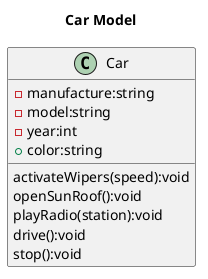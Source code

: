 @startuml 
title Car Model
class Car {
-manufacture:string
-model:string
-year:int
 +color:string
 activateWipers(speed):void
 openSunRoof():void
 playRadio(station):void
 drive():void
 stop():void
}
@enduml 